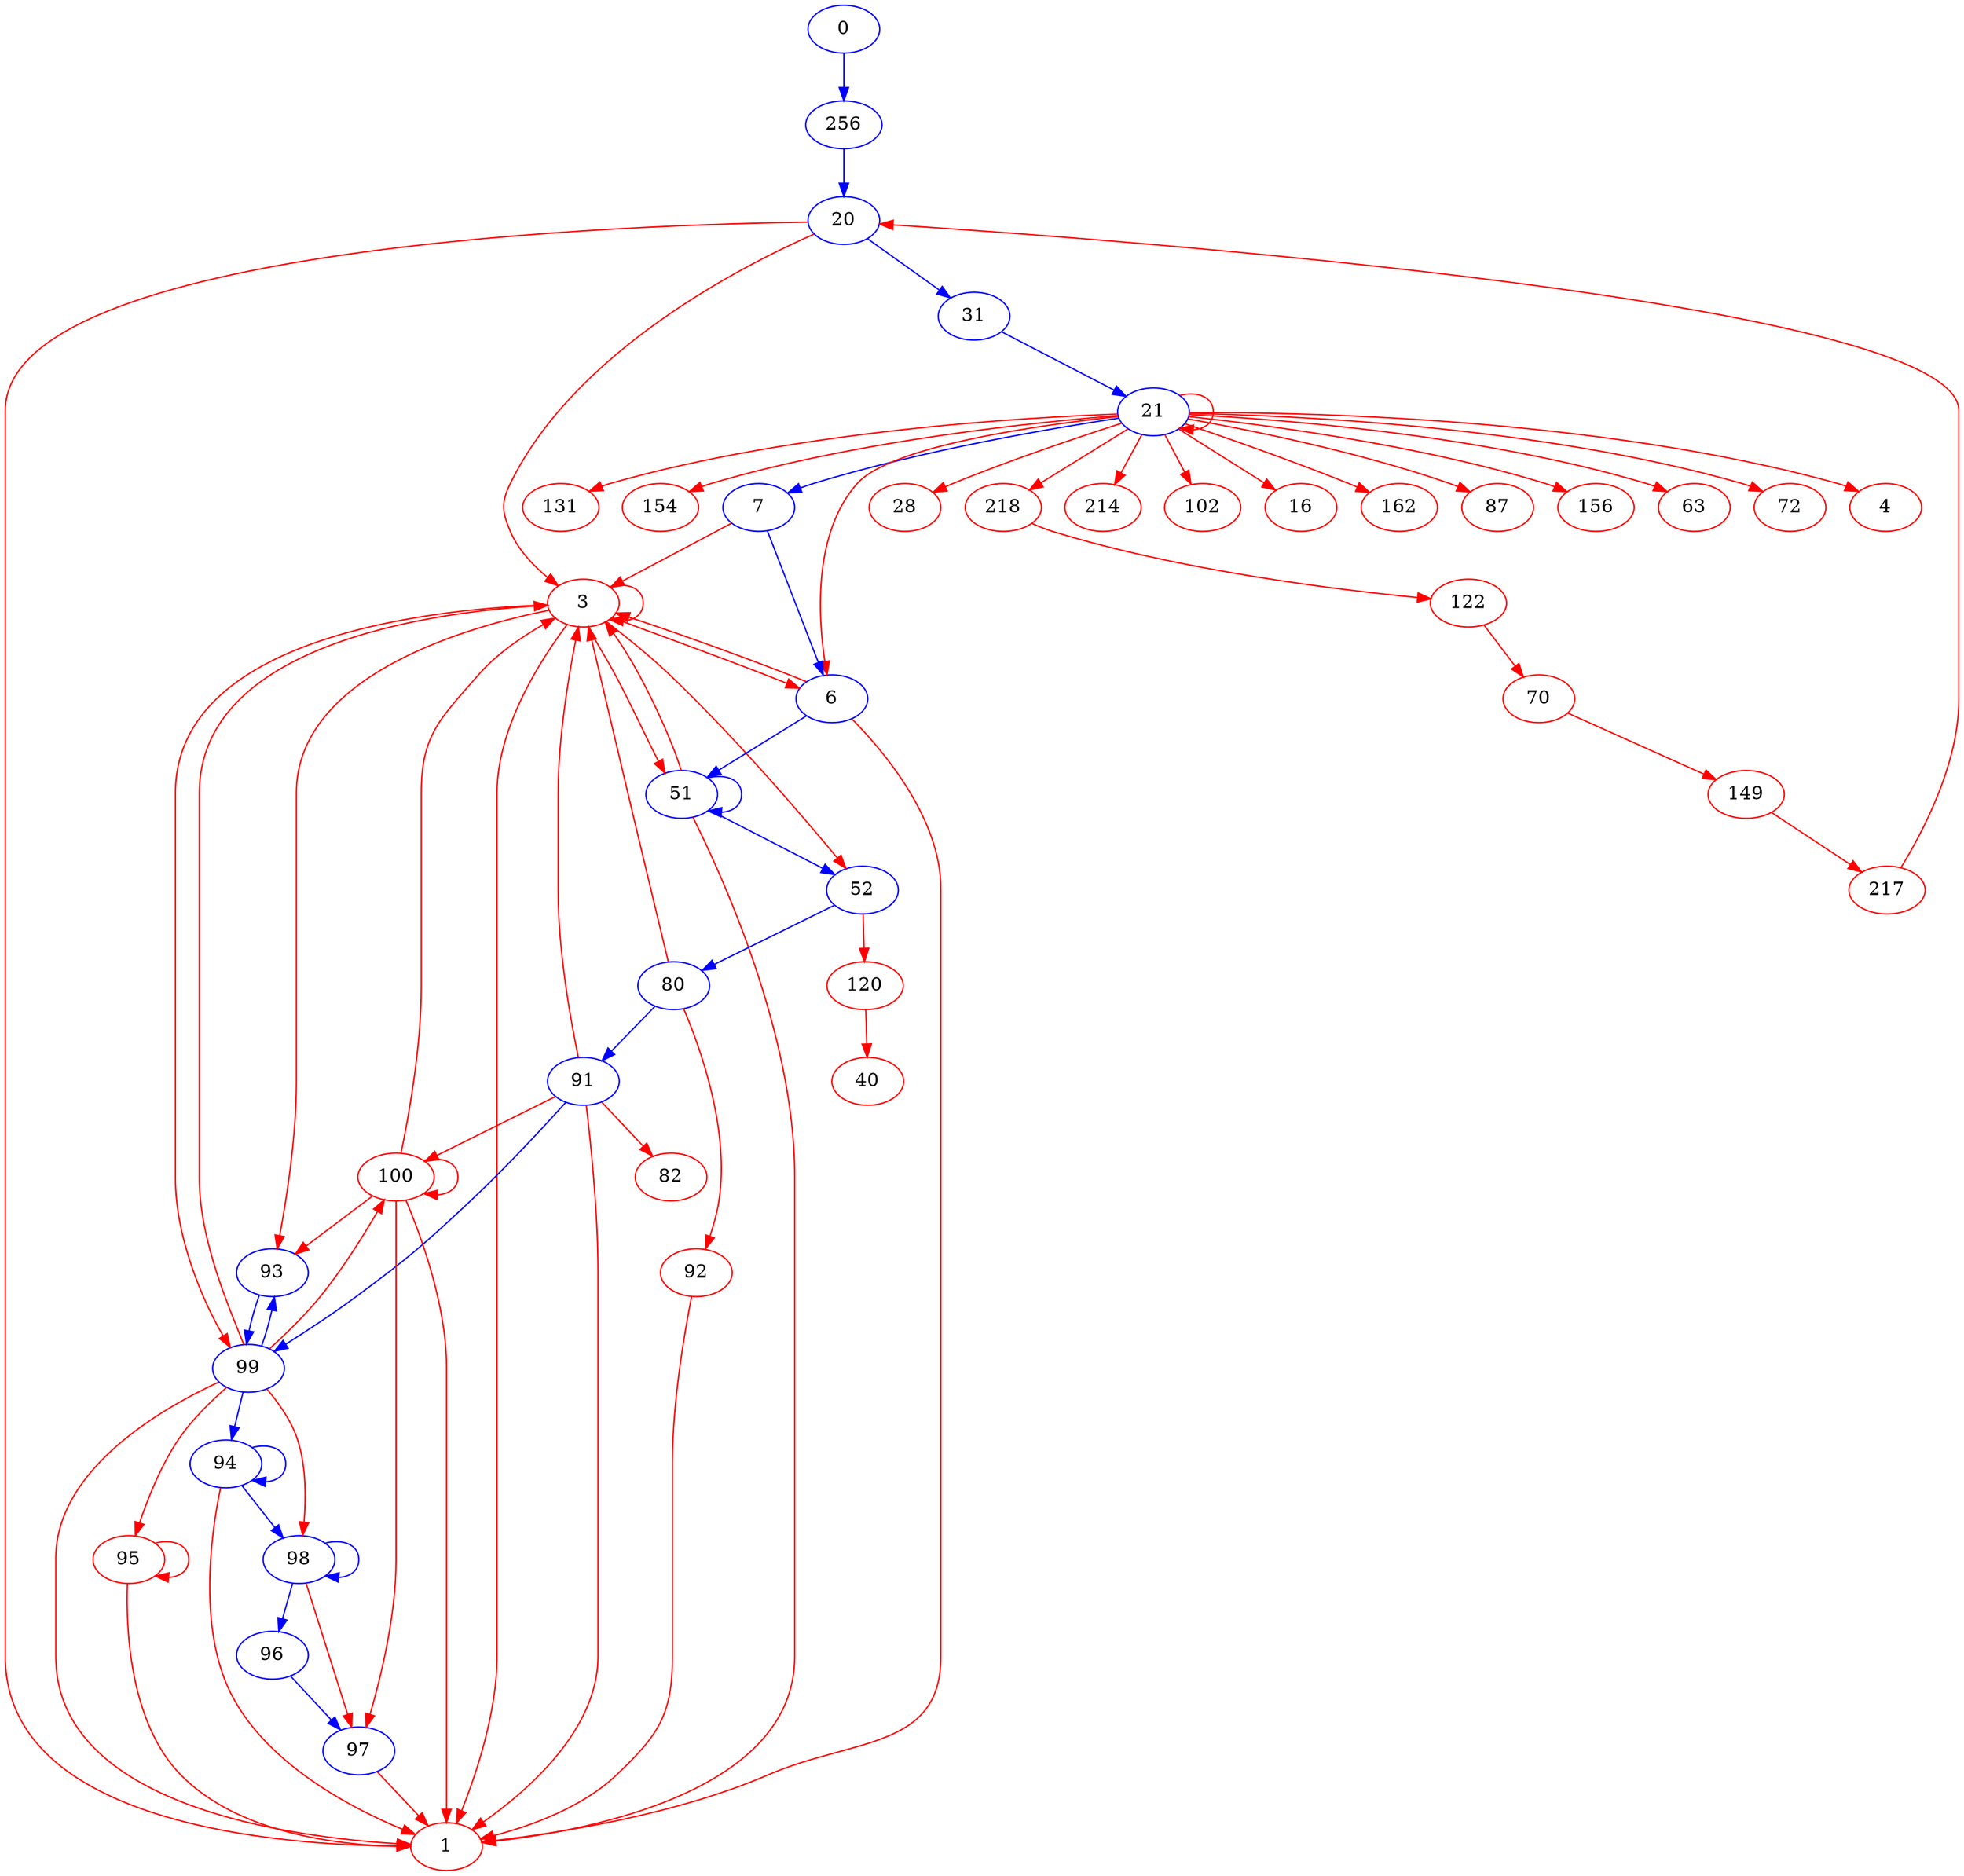 digraph g {
	node [color=black];
	edge [color=black];
	0	 [color=blue];
	256	 [color=blue];
	0 -> 256 [key=new_edge,
	color=blue];
20 [color=blue];
256 -> 20 [key=new_edge,
color=blue];
31 [color=blue];
20 -> 31 [key=new_edge,
color=blue];
1 [color=red];
20 -> 1 [key=new_edge,
color=red];
3 [color=red];
20 -> 3 [key=new_edge,
color=red];
21 [color=blue];
31 -> 21 [key=new_edge,
color=blue];
21 -> 21 [key=new_edge,
color=red];
7 [color=blue];
21 -> 7 [key=new_edge,
color=blue];
6 [color=blue];
21 -> 6 [key=new_edge,
color=red];
28 [color=red];
21 -> 28 [key=new_edge,
color=red];
214 [color=red];
21 -> 214 [key=new_edge,
color=red];
102 [color=red];
21 -> 102 [key=new_edge,
color=red];
16 [color=red];
21 -> 16 [key=new_edge,
color=red];
162 [color=red];
21 -> 162 [key=new_edge,
color=red];
87 [color=red];
21 -> 87 [key=new_edge,
color=red];
156 [color=red];
21 -> 156 [key=new_edge,
color=red];
63 [color=red];
21 -> 63 [key=new_edge,
color=red];
72 [color=red];
21 -> 72 [key=new_edge,
color=red];
4 [color=red];
21 -> 4 [key=new_edge,
color=red];
131 [color=red];
21 -> 131 [key=new_edge,
color=red];
154 [color=red];
21 -> 154 [key=new_edge,
color=red];
218 [color=red];
21 -> 218 [key=new_edge,
color=red];
7 -> 6 [key=new_edge,
color=blue];
7 -> 3 [key=new_edge,
color=red];
51 [color=blue];
6 -> 51 [key=new_edge,
color=blue];
6 -> 1 [key=new_edge,
color=red];
6 -> 3 [key=new_edge,
color=red];
51 -> 51 [key=new_edge,
color=blue];
52 [color=blue];
51 -> 52 [key=new_edge,
color=blue];
51 -> 1 [key=new_edge,
color=red];
51 -> 3 [key=new_edge,
color=red];
80 [color=blue];
52 -> 80 [key=new_edge,
color=blue];
120 [color=red];
52 -> 120 [key=new_edge,
color=red];
91 [color=blue];
80 -> 91 [key=new_edge,
color=blue];
80 -> 3 [key=new_edge,
color=red];
92 [color=red];
80 -> 92 [key=new_edge,
color=red];
99 [color=blue];
91 -> 99 [key=new_edge,
color=blue];
82 [color=red];
91 -> 82 [key=new_edge,
color=red];
91 -> 1 [key=new_edge,
color=red];
91 -> 3 [key=new_edge,
color=red];
100 [color=red];
91 -> 100 [key=new_edge,
color=red];
93 [color=blue];
99 -> 93 [key=new_edge,
color=blue];
94 [color=blue];
99 -> 94 [key=new_edge,
color=blue];
98 [color=blue];
99 -> 98 [key=new_edge,
color=red];
99 -> 1 [key=new_edge,
color=red];
99 -> 3 [key=new_edge,
color=red];
99 -> 100 [key=new_edge,
color=red];
95 [color=red];
99 -> 95 [key=new_edge,
color=red];
93 -> 99 [key=new_edge,
color=blue];
94 -> 94 [key=new_edge,
color=blue];
94 -> 98 [key=new_edge,
color=blue];
94 -> 1 [key=new_edge,
color=red];
98 -> 98 [key=new_edge,
color=blue];
96 [color=blue];
98 -> 96 [key=new_edge,
color=blue];
97 [color=blue];
98 -> 97 [key=new_edge,
color=red];
96 -> 97 [key=new_edge,
color=blue];
97 -> 1 [key=new_edge,
color=red];
3 -> 6 [key=new_edge,
color=red];
3 -> 51 [key=new_edge,
color=red];
3 -> 52 [key=new_edge,
color=red];
3 -> 99 [key=new_edge,
color=red];
3 -> 93 [key=new_edge,
color=red];
3 -> 1 [key=new_edge,
color=red];
3 -> 3 [key=new_edge,
color=red];
92 -> 1 [key=new_edge,
color=red];
100 -> 93 [key=new_edge,
color=red];
100 -> 97 [key=new_edge,
color=red];
100 -> 1 [key=new_edge,
color=red];
100 -> 3 [key=new_edge,
color=red];
100 -> 100 [key=new_edge,
color=red];
40 [color=red];
120 -> 40 [key=new_edge,
color=red];
95 -> 1 [key=new_edge,
color=red];
95 -> 95 [key=new_edge,
color=red];
122 [color=red];
218 -> 122 [key=new_edge,
color=red];
70 [color=red];
122 -> 70 [key=new_edge,
color=red];
149 [color=red];
70 -> 149 [key=new_edge,
color=red];
217 [color=red];
149 -> 217 [key=new_edge,
color=red];
217 -> 20 [key=new_edge,
color=red];
}
